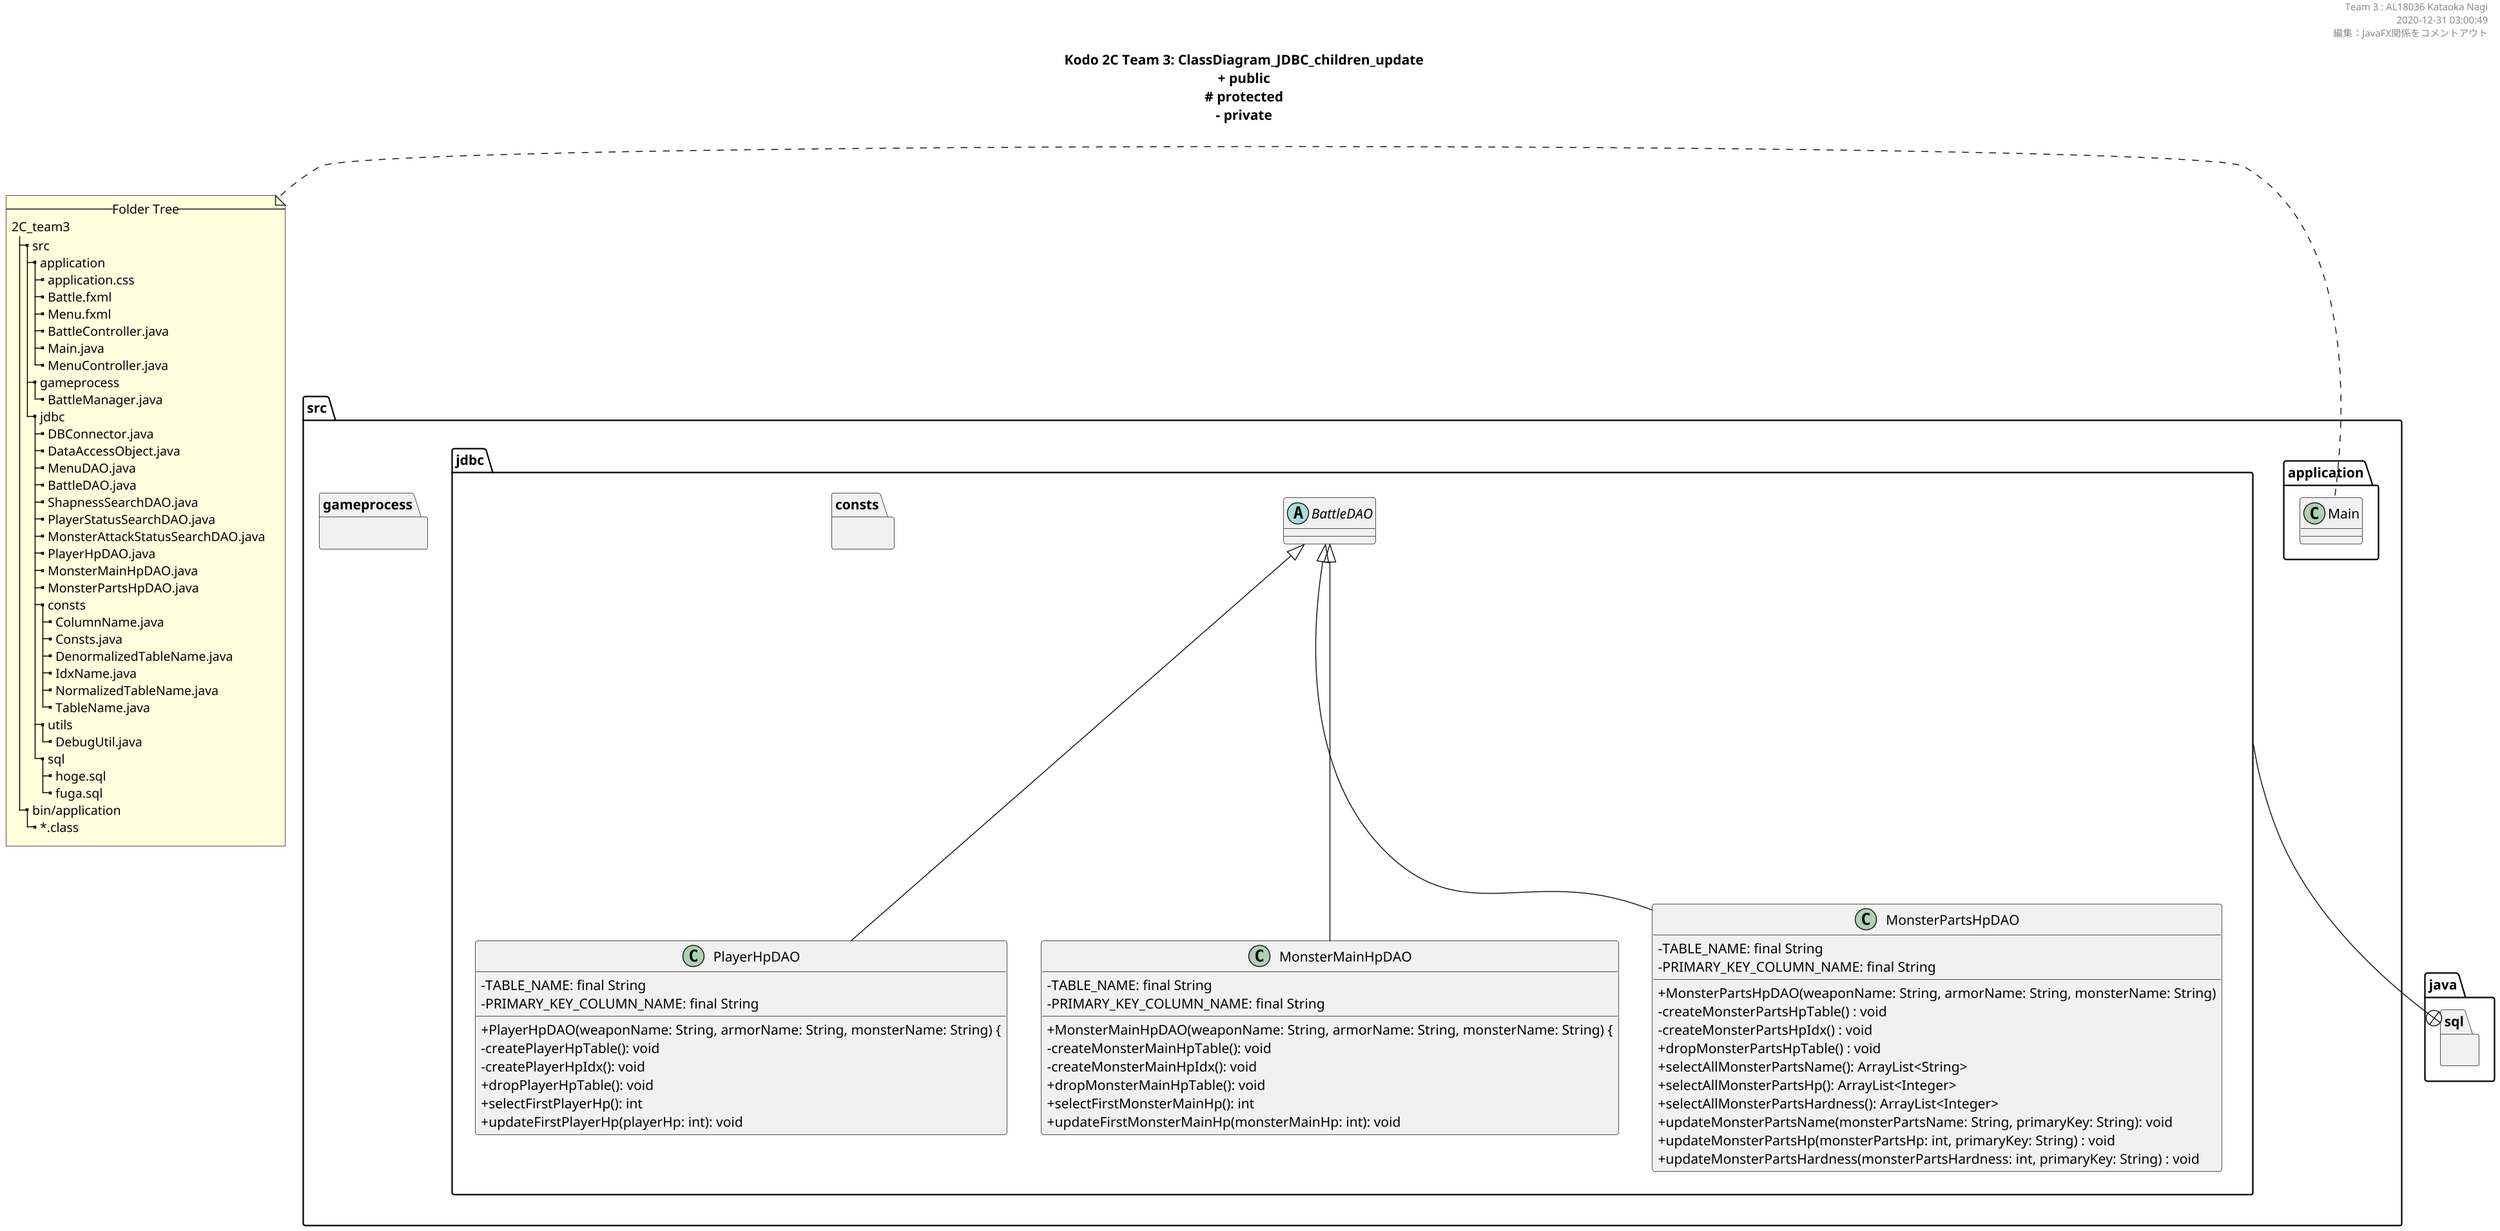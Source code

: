 ' @file      ClassDiagram_JDBC_children_update.pu
' @brief     クラス図出力用のファイル
' @note      高度情報演習2C 後半 木村教授担当分 Team3
' @auther    AL18036 Kataoka Nagi
' @date      2020-12-31 02:59:36
' $Version   1.2
' $Revision  1.5
' @par       編集：JavaFX関係をコメントアウト
' @note      java -jar plantuml.jar -graphvizdot C:\Graphviz\bin\dot.exe ClassDiagram_JDBC_children_update.pu -charset UTF-8
' @see       https://qiita.com/opengl-8080/items/98c510b8ca060bdd2ea3

''''''''''''''''''''''''''''''''''''''''''''''''''''''''''''''''''''''''''''''''

@startuml ./out/ClassDiagram_JDBC_children_update.png
scale 1.5
skinparam DefaultFontName メイリオ
' 可視性の変更
skinparam classAttributeIconSize 0

''''''''''''''''''''''''''''''''''''''''''''''''''

header 
Team 3 : AL18036 Kataoka Nagi
2020-12-31 03:00:49
編集：JavaFX関係をコメントアウト
end header

''''''''''''''''''''''''''''''''''''''''''''''''''

title
**Kodo 2C Team 3: ClassDiagram_JDBC_children_update**
+ public
~# protected
~- private
end title
' __static__

''''''''''''''''''''''''''''''''''''''''''''''''''''''''''''''''''''''''''''''''

package src {
  package src.application {
    class Main
  }
  package src.gameprocess {
  }
  package src.jdbc {
  }
}

''''''''''''''''''''''''''''''''''''''''''''''''''''''''''''''''''''''''''''''''

note left
  --Folder Tree--
  2C_team3
  |_ src
    |_ application
      |_ application.css
      |_ Battle.fxml
      |_ Menu.fxml
      |_ BattleController.java
      |_ Main.java
      |_ MenuController.java
    |_ gameprocess
      |_ BattleManager.java
    |_ jdbc
      |_ DBConnector.java
      |_ DataAccessObject.java
      |_ MenuDAO.java
      |_ BattleDAO.java
      |_ ShapnessSearchDAO.java
      |_ PlayerStatusSearchDAO.java
      |_ MonsterAttackStatusSearchDAO.java
      |_ PlayerHpDAO.java
      |_ MonsterMainHpDAO.java
      |_ MonsterPartsHpDAO.java
      |_ consts
        |_ ColumnName.java
        |_ Consts.java
        |_ DenormalizedTableName.java
        |_ IdxName.java
        |_ NormalizedTableName.java
        |_ TableName.java
      |_ utils
        |_ DebugUtil.java
      |_ sql
        |_ hoge.sql
        |_ fuga.sql
  |_ bin/application
    |_ ~*.class
end note

''''''''''''''''''''''''''''''''''''''''''''''''''''''''''''''''''''''''''''''''

package java.sql {
}

' package javafx {
'   class Application
'   Interface Initializable
' }

package src.jdbc {
  package src.jdbc.consts {
  }
}

src.jdbc --+ java.sql
' src.application --+ javafx

''''''''''''''''''''''''''''''''''''''''''''''''''

' @note クラスの命名規則
' @see  https://qiita.com/KeithYokoma/items/ee21fec6a3ebb5d1e9a8

package src.application {
}

' 記事のクラス
  ' class ApplicationController extends Initializable {
  '   - dropDown: ChoiceBox<String>
  '   - textBox: TextField
  '   - button: Button

  '   + initialize(location: URL, resources: ResourceBundle): void
  '   + onClick(event: ActionEvent): void
  '   + getToolType(): ChoiceBox<String>
  '   + setToolType(toolType: ChoiceBox<String>): void
  '   + getInputFile(): TextField
  '   + setInputFile(textBox: TextField): void
  '   + getReference(): Button
  '   + setReference(button: Button): void
  ' }


''''''''''''''''''''''''''''''''''''''''''''''''''

package src.gameprocess {
}

''''''''''''''''''''''''''''''''''''''''''''''''''

package src.jdbc {
  ' @note DAO pattern
  ' @see https://kanda-it-school-kensyu.com/java-jdbc-contents/jj_ch04/jj_0401/

  abstract class BattleDAO {
  }

  class PlayerHpDAO extends BattleDAO {
    - TABLE_NAME: final String
    - PRIMARY_KEY_COLUMN_NAME: final String

    + PlayerHpDAO(weaponName: String, armorName: String, monsterName: String) {
    - createPlayerHpTable(): void
    - createPlayerHpIdx(): void
    + dropPlayerHpTable(): void
    + selectFirstPlayerHp(): int
    + updateFirstPlayerHp(playerHp: int): void
  }

  class MonsterMainHpDAO extends BattleDAO {
    - TABLE_NAME: final String
    - PRIMARY_KEY_COLUMN_NAME: final String

    + MonsterMainHpDAO(weaponName: String, armorName: String, monsterName: String) {
    - createMonsterMainHpTable(): void
    - createMonsterMainHpIdx(): void
    + dropMonsterMainHpTable(): void
    + selectFirstMonsterMainHp(): int
    + updateFirstMonsterMainHp(monsterMainHp: int): void
  }

  class MonsterPartsHpDAO extends BattleDAO {
    - TABLE_NAME: final String
    - PRIMARY_KEY_COLUMN_NAME: final String

    + MonsterPartsHpDAO(weaponName: String, armorName: String, monsterName: String)
    - createMonsterPartsHpTable() : void
    - createMonsterPartsHpIdx() : void
    + dropMonsterPartsHpTable() : void
    + selectAllMonsterPartsName(): ArrayList<String>
    + selectAllMonsterPartsHp(): ArrayList<Integer>
    + selectAllMonsterPartsHardness(): ArrayList<Integer>
    + updateMonsterPartsName(monsterPartsName: String, primaryKey: String): void
    + updateMonsterPartsHp(monsterPartsHp: int, primaryKey: String) : void
    + updateMonsterPartsHardness(monsterPartsHardness: int, primaryKey: String) : void
  }
}

''''''''''''''''''''''''''''''''''''''''''''''''''''''''''''''''''''''''''''''''

@enduml
